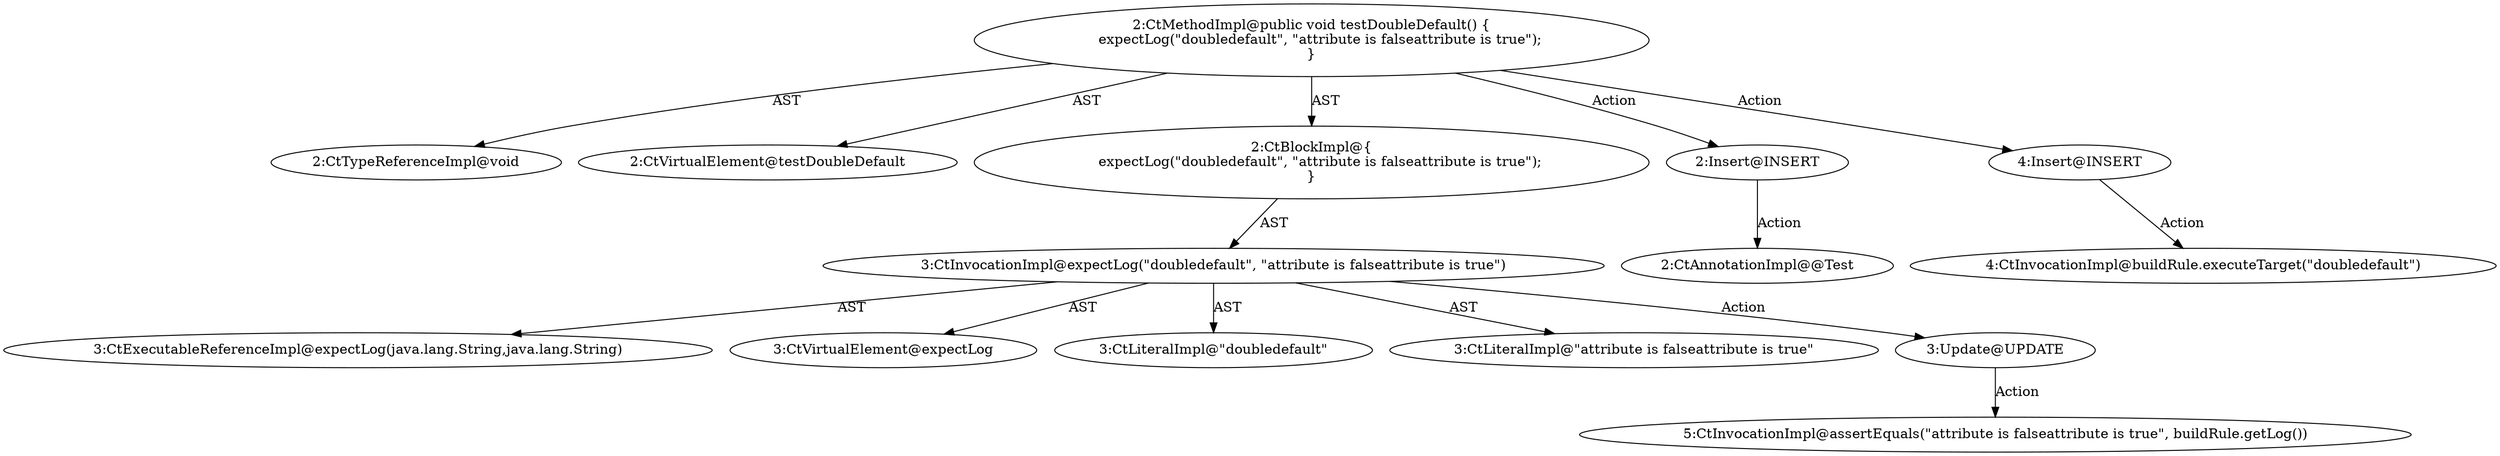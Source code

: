 digraph "testDoubleDefault#?" {
0 [label="2:CtTypeReferenceImpl@void" shape=ellipse]
1 [label="2:CtVirtualElement@testDoubleDefault" shape=ellipse]
2 [label="3:CtExecutableReferenceImpl@expectLog(java.lang.String,java.lang.String)" shape=ellipse]
3 [label="3:CtVirtualElement@expectLog" shape=ellipse]
4 [label="3:CtLiteralImpl@\"doubledefault\"" shape=ellipse]
5 [label="3:CtLiteralImpl@\"attribute is falseattribute is true\"" shape=ellipse]
6 [label="3:CtInvocationImpl@expectLog(\"doubledefault\", \"attribute is falseattribute is true\")" shape=ellipse]
7 [label="2:CtBlockImpl@\{
    expectLog(\"doubledefault\", \"attribute is falseattribute is true\");
\}" shape=ellipse]
8 [label="2:CtMethodImpl@public void testDoubleDefault() \{
    expectLog(\"doubledefault\", \"attribute is falseattribute is true\");
\}" shape=ellipse]
9 [label="3:Update@UPDATE" shape=ellipse]
10 [label="5:CtInvocationImpl@assertEquals(\"attribute is falseattribute is true\", buildRule.getLog())" shape=ellipse]
11 [label="2:Insert@INSERT" shape=ellipse]
12 [label="2:CtAnnotationImpl@@Test" shape=ellipse]
13 [label="4:Insert@INSERT" shape=ellipse]
14 [label="4:CtInvocationImpl@buildRule.executeTarget(\"doubledefault\")" shape=ellipse]
6 -> 3 [label="AST"];
6 -> 2 [label="AST"];
6 -> 4 [label="AST"];
6 -> 5 [label="AST"];
6 -> 9 [label="Action"];
7 -> 6 [label="AST"];
8 -> 1 [label="AST"];
8 -> 0 [label="AST"];
8 -> 7 [label="AST"];
8 -> 11 [label="Action"];
8 -> 13 [label="Action"];
9 -> 10 [label="Action"];
11 -> 12 [label="Action"];
13 -> 14 [label="Action"];
}